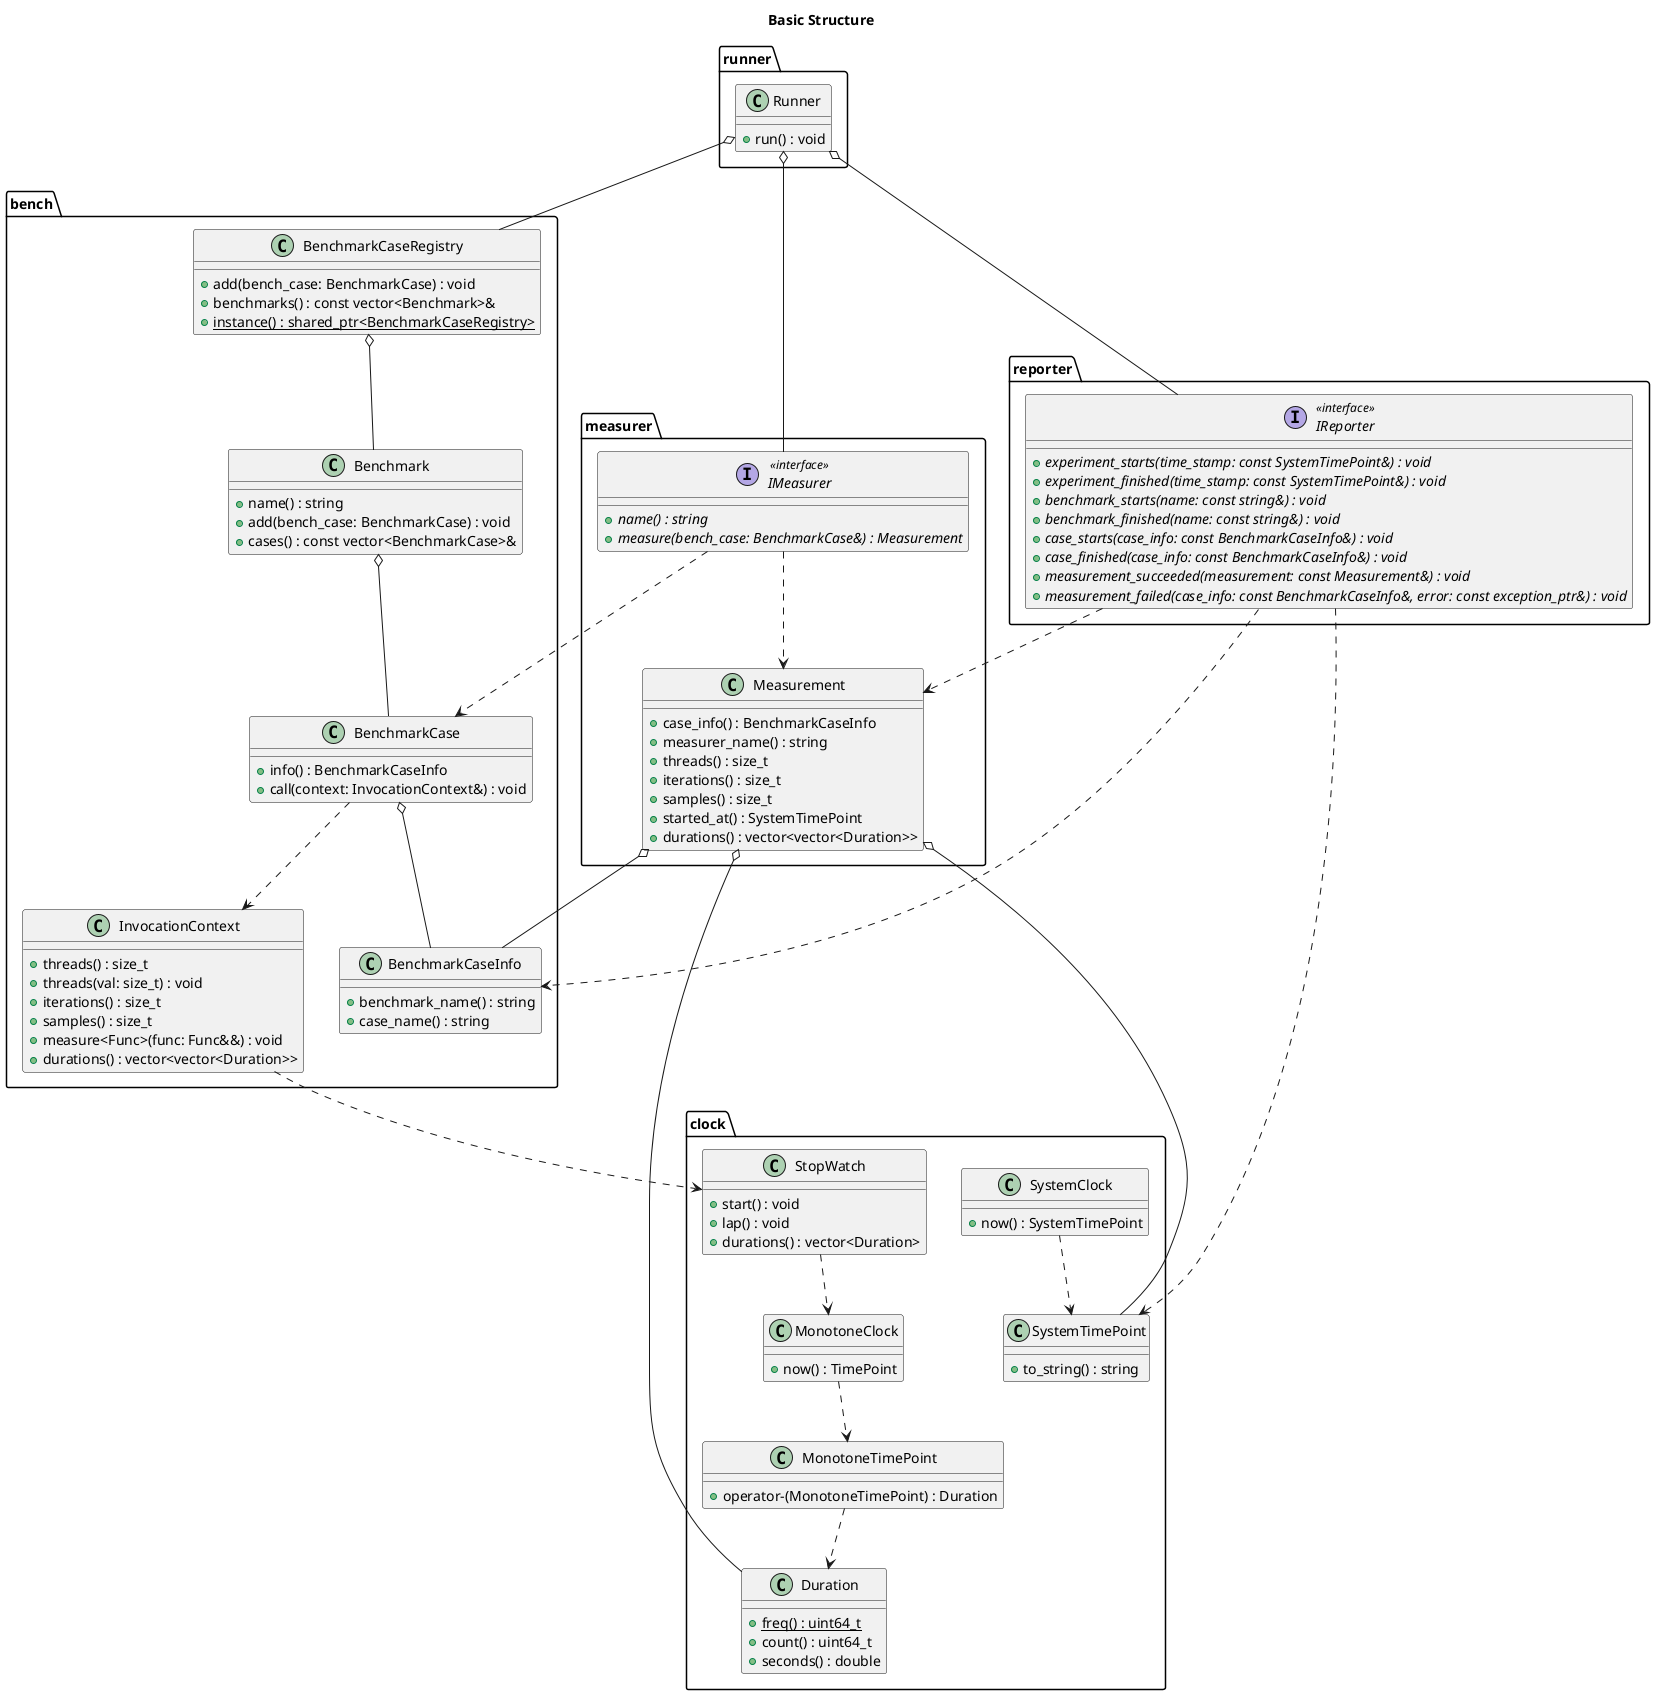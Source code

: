 @startuml basic_structure

title Basic Structure

package clock {
    class Duration {
        {static} + freq() : uint64_t
        + count() : uint64_t
        + seconds() : double
    }

    class MonotoneTimePoint {
        + operator-(MonotoneTimePoint) : Duration
    }
    MonotoneTimePoint ..> Duration

    class MonotoneClock {
        + now() : TimePoint
    }
    MonotoneClock ..> MonotoneTimePoint

    class StopWatch {
        + start() : void
        + lap() : void
        + durations() : vector<Duration>
    }
    StopWatch ..> MonotoneClock

    class SystemTimePoint {
        + to_string() : string
    }

    class SystemClock {
        + now() : SystemTimePoint
    }
    SystemClock ..> SystemTimePoint
}

package bench {
    class InvocationContext {
        + threads() : size_t
        + threads(val: size_t) : void
        + iterations() : size_t
        + samples() : size_t
        + measure<Func>(func: Func&&) : void
        + durations() : vector<vector<Duration>>
    }
    InvocationContext ..> StopWatch

    class BenchmarkCaseInfo {
        + benchmark_name() : string
        + case_name() : string
    }

    class BenchmarkCase {
        + info() : BenchmarkCaseInfo
        + call(context: InvocationContext&) : void
    }
    BenchmarkCase o-- BenchmarkCaseInfo
    BenchmarkCase ..> InvocationContext

    class Benchmark {
        + name() : string
        + add(bench_case: BenchmarkCase) : void
        + cases() : const vector<BenchmarkCase>&
    }
    Benchmark o-- BenchmarkCase

    class BenchmarkCaseRegistry {
        + add(bench_case: BenchmarkCase) : void
        + benchmarks() : const vector<Benchmark>&
        {static} + instance() : shared_ptr<BenchmarkCaseRegistry>
    }
    BenchmarkCaseRegistry o-- Benchmark
}

package measurer {
    class Measurement {
        + case_info() : BenchmarkCaseInfo
        + measurer_name() : string
        + threads() : size_t
        + iterations() : size_t
        + samples() : size_t
        + started_at() : SystemTimePoint
        + durations() : vector<vector<Duration>>
    }
    Measurement o-- BenchmarkCaseInfo
    Measurement o-- SystemTimePoint
    Measurement o-- Duration

    interface IMeasurer <<interface>> {
        {abstract} + name() : string
        {abstract} + measure(bench_case: BenchmarkCase&) : Measurement
    }
    IMeasurer ..> BenchmarkCase
    IMeasurer ..> Measurement
}

package reporter {
    interface IReporter <<interface>> {
        {abstract} + experiment_starts(time_stamp: const SystemTimePoint&) : void
        {abstract} + experiment_finished(time_stamp: const SystemTimePoint&) : void
        {abstract} + benchmark_starts(name: const string&) : void
        {abstract} + benchmark_finished(name: const string&) : void
        {abstract} + case_starts(case_info: const BenchmarkCaseInfo&) : void
        {abstract} + case_finished(case_info: const BenchmarkCaseInfo&) : void
        {abstract} + measurement_succeeded(measurement: const Measurement&) : void
        {abstract} + measurement_failed(case_info: const BenchmarkCaseInfo&, error: const exception_ptr&) : void
    }
    IReporter ..> SystemTimePoint
    IReporter ..> BenchmarkCaseInfo
    IReporter ..> Measurement
}

package runner {
    class Runner {
        + run() : void
    }
    Runner o-- IMeasurer
    Runner o-- BenchmarkCaseRegistry
    Runner o-- IReporter
}

@enduml
